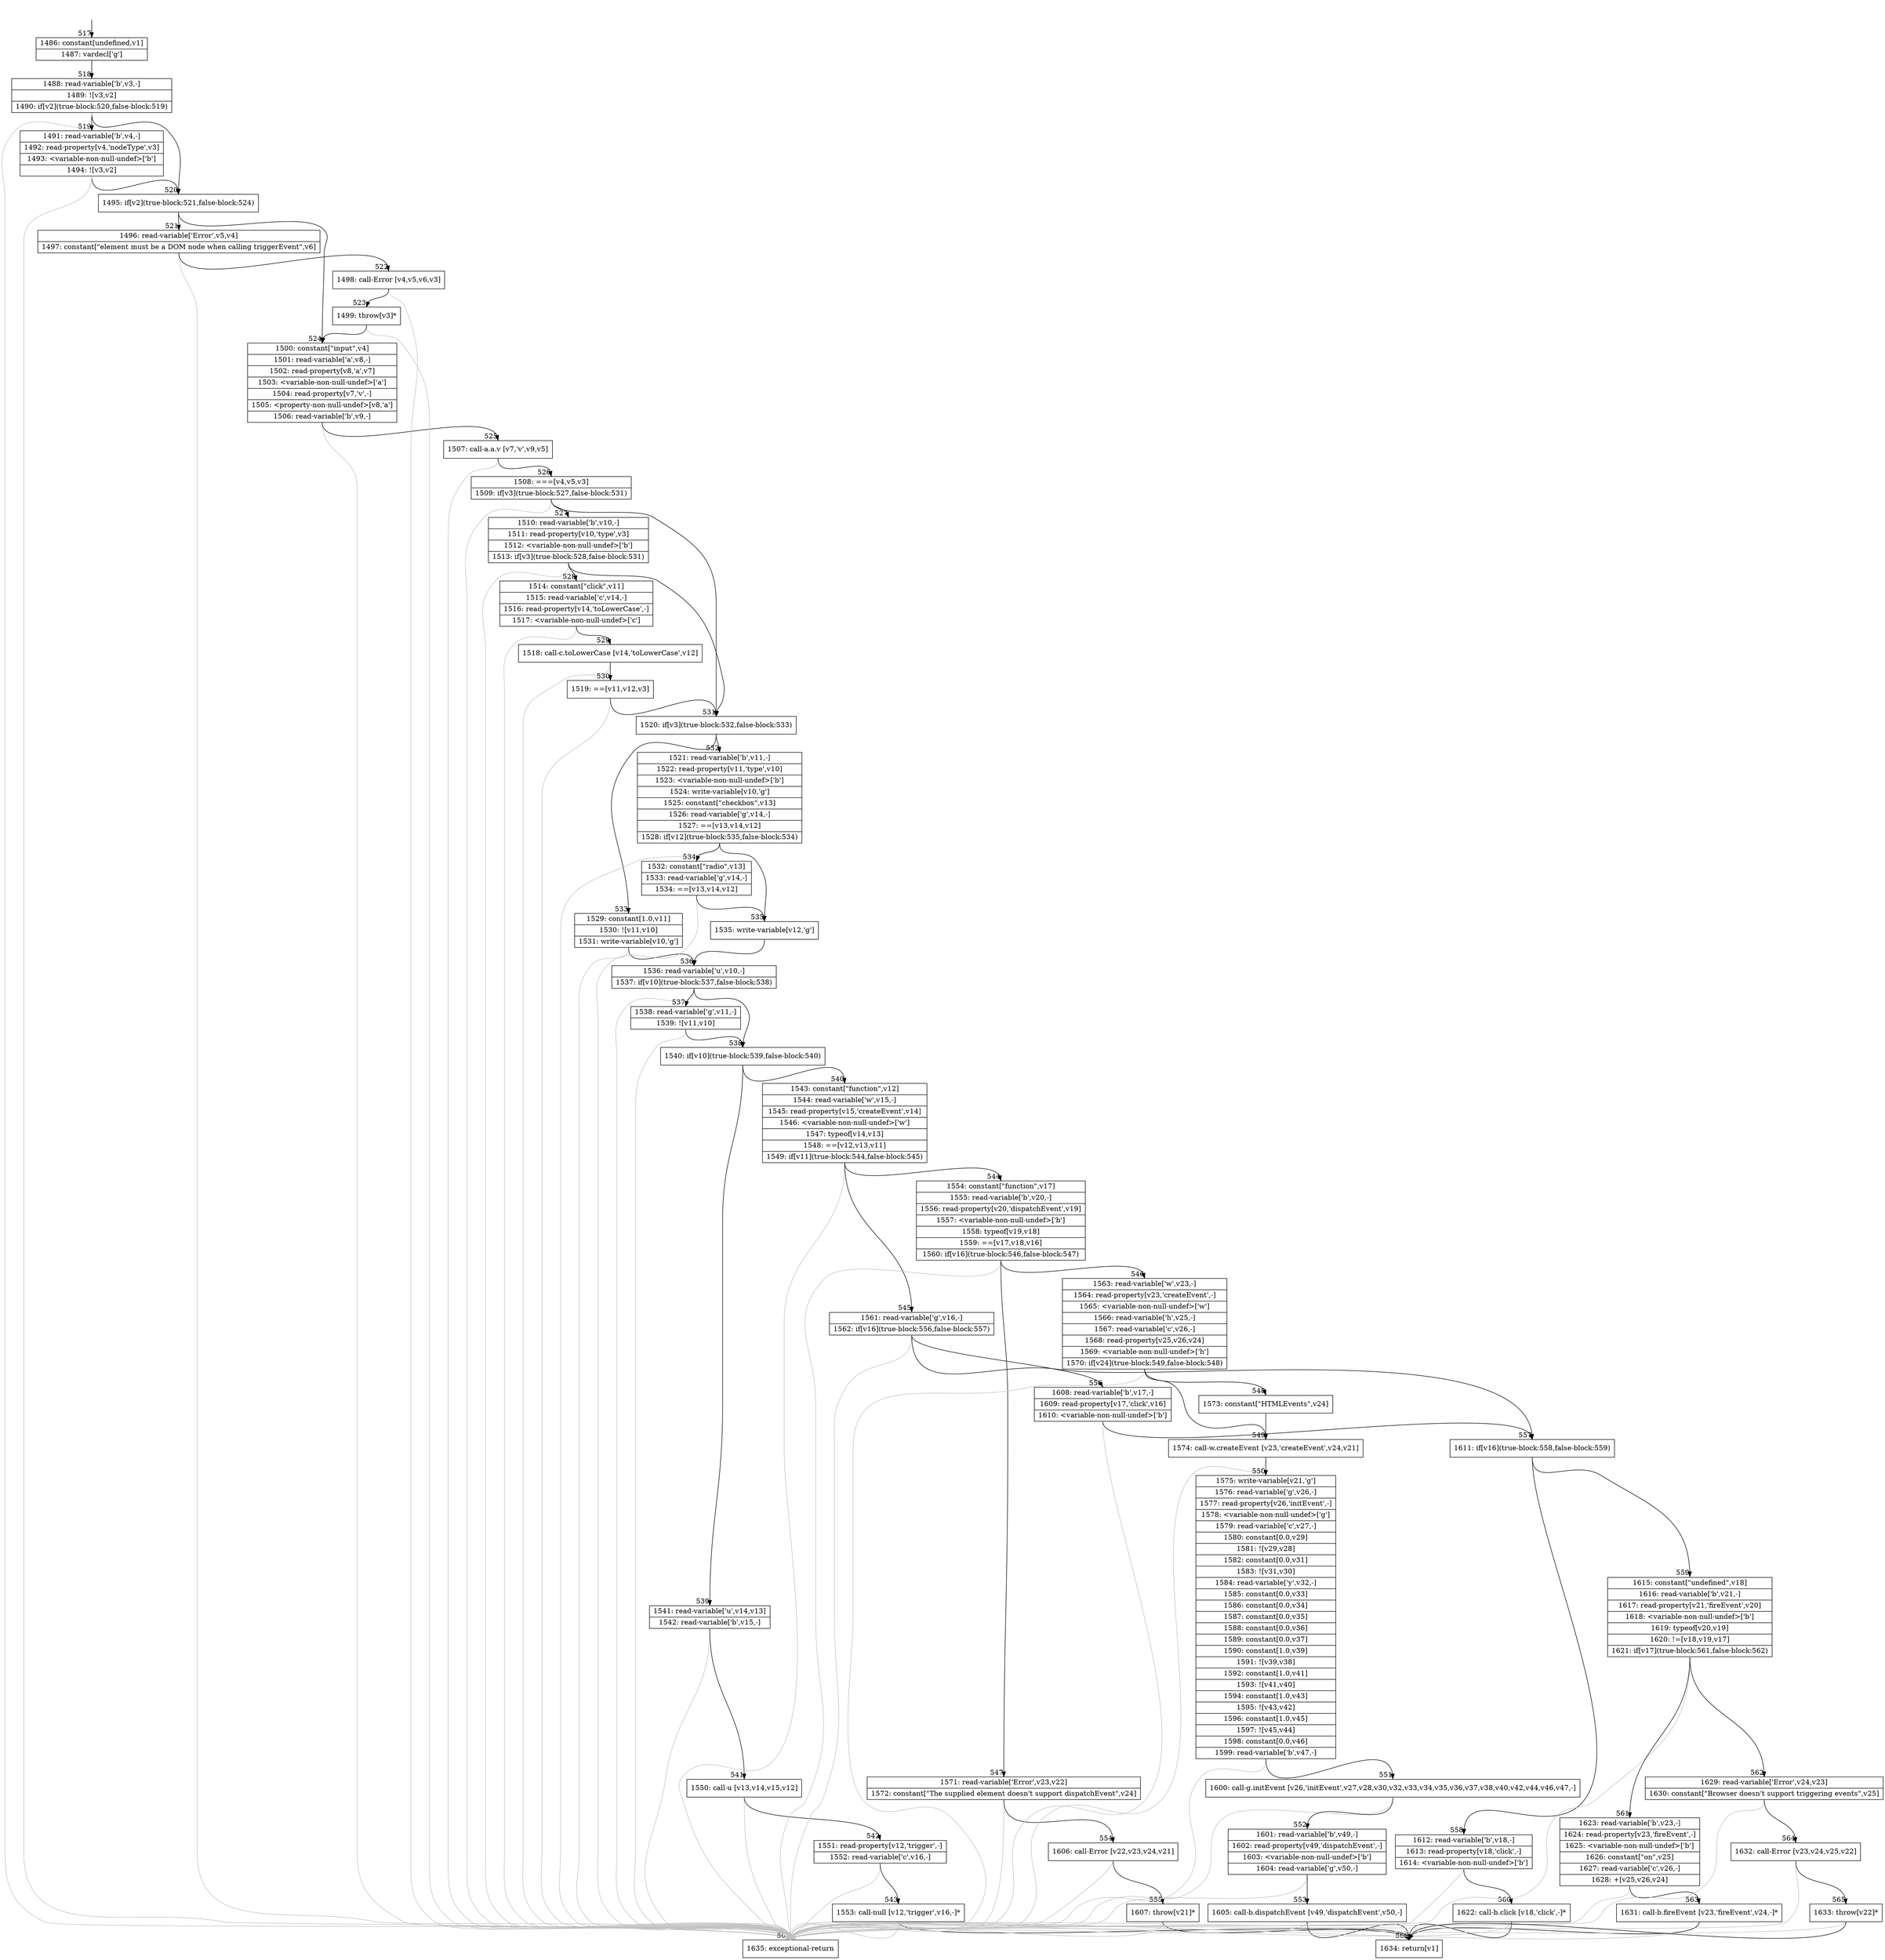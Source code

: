 digraph {
rankdir="TD"
BB_entry50[shape=none,label=""];
BB_entry50 -> BB517 [tailport=s, headport=n, headlabel="    517"]
BB517 [shape=record label="{1486: constant[undefined,v1]|1487: vardecl['g']}" ] 
BB517 -> BB518 [tailport=s, headport=n, headlabel="      518"]
BB518 [shape=record label="{1488: read-variable['b',v3,-]|1489: ![v3,v2]|1490: if[v2](true-block:520,false-block:519)}" ] 
BB518 -> BB520 [tailport=s, headport=n, headlabel="      520"]
BB518 -> BB519 [tailport=s, headport=n, headlabel="      519"]
BB518 -> BB567 [tailport=s, headport=n, color=gray, headlabel="      567"]
BB519 [shape=record label="{1491: read-variable['b',v4,-]|1492: read-property[v4,'nodeType',v3]|1493: \<variable-non-null-undef\>['b']|1494: ![v3,v2]}" ] 
BB519 -> BB520 [tailport=s, headport=n]
BB519 -> BB567 [tailport=s, headport=n, color=gray]
BB520 [shape=record label="{1495: if[v2](true-block:521,false-block:524)}" ] 
BB520 -> BB521 [tailport=s, headport=n, headlabel="      521"]
BB520 -> BB524 [tailport=s, headport=n, headlabel="      524"]
BB521 [shape=record label="{1496: read-variable['Error',v5,v4]|1497: constant[\"element must be a DOM node when calling triggerEvent\",v6]}" ] 
BB521 -> BB522 [tailport=s, headport=n, headlabel="      522"]
BB521 -> BB567 [tailport=s, headport=n, color=gray]
BB522 [shape=record label="{1498: call-Error [v4,v5,v6,v3]}" ] 
BB522 -> BB523 [tailport=s, headport=n, headlabel="      523"]
BB522 -> BB567 [tailport=s, headport=n, color=gray]
BB523 [shape=record label="{1499: throw[v3]*}" ] 
BB523 -> BB524 [tailport=s, headport=n]
BB523 -> BB567 [tailport=s, headport=n, color=gray]
BB524 [shape=record label="{1500: constant[\"input\",v4]|1501: read-variable['a',v8,-]|1502: read-property[v8,'a',v7]|1503: \<variable-non-null-undef\>['a']|1504: read-property[v7,'v',-]|1505: \<property-non-null-undef\>[v8,'a']|1506: read-variable['b',v9,-]}" ] 
BB524 -> BB525 [tailport=s, headport=n, headlabel="      525"]
BB524 -> BB567 [tailport=s, headport=n, color=gray]
BB525 [shape=record label="{1507: call-a.a.v [v7,'v',v9,v5]}" ] 
BB525 -> BB526 [tailport=s, headport=n, headlabel="      526"]
BB525 -> BB567 [tailport=s, headport=n, color=gray]
BB526 [shape=record label="{1508: ===[v4,v5,v3]|1509: if[v3](true-block:527,false-block:531)}" ] 
BB526 -> BB531 [tailport=s, headport=n, headlabel="      531"]
BB526 -> BB527 [tailport=s, headport=n, headlabel="      527"]
BB526 -> BB567 [tailport=s, headport=n, color=gray]
BB527 [shape=record label="{1510: read-variable['b',v10,-]|1511: read-property[v10,'type',v3]|1512: \<variable-non-null-undef\>['b']|1513: if[v3](true-block:528,false-block:531)}" ] 
BB527 -> BB531 [tailport=s, headport=n]
BB527 -> BB528 [tailport=s, headport=n, headlabel="      528"]
BB527 -> BB567 [tailport=s, headport=n, color=gray]
BB528 [shape=record label="{1514: constant[\"click\",v11]|1515: read-variable['c',v14,-]|1516: read-property[v14,'toLowerCase',-]|1517: \<variable-non-null-undef\>['c']}" ] 
BB528 -> BB529 [tailport=s, headport=n, headlabel="      529"]
BB528 -> BB567 [tailport=s, headport=n, color=gray]
BB529 [shape=record label="{1518: call-c.toLowerCase [v14,'toLowerCase',v12]}" ] 
BB529 -> BB530 [tailport=s, headport=n, headlabel="      530"]
BB529 -> BB567 [tailport=s, headport=n, color=gray]
BB530 [shape=record label="{1519: ==[v11,v12,v3]}" ] 
BB530 -> BB531 [tailport=s, headport=n]
BB530 -> BB567 [tailport=s, headport=n, color=gray]
BB531 [shape=record label="{1520: if[v3](true-block:532,false-block:533)}" ] 
BB531 -> BB532 [tailport=s, headport=n, headlabel="      532"]
BB531 -> BB533 [tailport=s, headport=n, headlabel="      533"]
BB532 [shape=record label="{1521: read-variable['b',v11,-]|1522: read-property[v11,'type',v10]|1523: \<variable-non-null-undef\>['b']|1524: write-variable[v10,'g']|1525: constant[\"checkbox\",v13]|1526: read-variable['g',v14,-]|1527: ==[v13,v14,v12]|1528: if[v12](true-block:535,false-block:534)}" ] 
BB532 -> BB535 [tailport=s, headport=n, headlabel="      535"]
BB532 -> BB534 [tailport=s, headport=n, headlabel="      534"]
BB532 -> BB567 [tailport=s, headport=n, color=gray]
BB533 [shape=record label="{1529: constant[1.0,v11]|1530: ![v11,v10]|1531: write-variable[v10,'g']}" ] 
BB533 -> BB536 [tailport=s, headport=n, headlabel="      536"]
BB533 -> BB567 [tailport=s, headport=n, color=gray]
BB534 [shape=record label="{1532: constant[\"radio\",v13]|1533: read-variable['g',v14,-]|1534: ==[v13,v14,v12]}" ] 
BB534 -> BB535 [tailport=s, headport=n]
BB534 -> BB567 [tailport=s, headport=n, color=gray]
BB535 [shape=record label="{1535: write-variable[v12,'g']}" ] 
BB535 -> BB536 [tailport=s, headport=n]
BB536 [shape=record label="{1536: read-variable['u',v10,-]|1537: if[v10](true-block:537,false-block:538)}" ] 
BB536 -> BB538 [tailport=s, headport=n, headlabel="      538"]
BB536 -> BB537 [tailport=s, headport=n, headlabel="      537"]
BB536 -> BB567 [tailport=s, headport=n, color=gray]
BB537 [shape=record label="{1538: read-variable['g',v11,-]|1539: ![v11,v10]}" ] 
BB537 -> BB538 [tailport=s, headport=n]
BB537 -> BB567 [tailport=s, headport=n, color=gray]
BB538 [shape=record label="{1540: if[v10](true-block:539,false-block:540)}" ] 
BB538 -> BB539 [tailport=s, headport=n, headlabel="      539"]
BB538 -> BB540 [tailport=s, headport=n, headlabel="      540"]
BB539 [shape=record label="{1541: read-variable['u',v14,v13]|1542: read-variable['b',v15,-]}" ] 
BB539 -> BB541 [tailport=s, headport=n, headlabel="      541"]
BB539 -> BB567 [tailport=s, headport=n, color=gray]
BB540 [shape=record label="{1543: constant[\"function\",v12]|1544: read-variable['w',v15,-]|1545: read-property[v15,'createEvent',v14]|1546: \<variable-non-null-undef\>['w']|1547: typeof[v14,v13]|1548: ==[v12,v13,v11]|1549: if[v11](true-block:544,false-block:545)}" ] 
BB540 -> BB544 [tailport=s, headport=n, headlabel="      544"]
BB540 -> BB545 [tailport=s, headport=n, headlabel="      545"]
BB540 -> BB567 [tailport=s, headport=n, color=gray]
BB541 [shape=record label="{1550: call-u [v13,v14,v15,v12]}" ] 
BB541 -> BB542 [tailport=s, headport=n, headlabel="      542"]
BB541 -> BB567 [tailport=s, headport=n, color=gray]
BB542 [shape=record label="{1551: read-property[v12,'trigger',-]|1552: read-variable['c',v16,-]}" ] 
BB542 -> BB543 [tailport=s, headport=n, headlabel="      543"]
BB542 -> BB567 [tailport=s, headport=n, color=gray]
BB543 [shape=record label="{1553: call-null [v12,'trigger',v16,-]*}" ] 
BB543 -> BB566 [tailport=s, headport=n, headlabel="      566"]
BB543 -> BB567 [tailport=s, headport=n, color=gray]
BB544 [shape=record label="{1554: constant[\"function\",v17]|1555: read-variable['b',v20,-]|1556: read-property[v20,'dispatchEvent',v19]|1557: \<variable-non-null-undef\>['b']|1558: typeof[v19,v18]|1559: ==[v17,v18,v16]|1560: if[v16](true-block:546,false-block:547)}" ] 
BB544 -> BB546 [tailport=s, headport=n, headlabel="      546"]
BB544 -> BB547 [tailport=s, headport=n, headlabel="      547"]
BB544 -> BB567 [tailport=s, headport=n, color=gray]
BB545 [shape=record label="{1561: read-variable['g',v16,-]|1562: if[v16](true-block:556,false-block:557)}" ] 
BB545 -> BB557 [tailport=s, headport=n, headlabel="      557"]
BB545 -> BB556 [tailport=s, headport=n, headlabel="      556"]
BB545 -> BB567 [tailport=s, headport=n, color=gray]
BB546 [shape=record label="{1563: read-variable['w',v23,-]|1564: read-property[v23,'createEvent',-]|1565: \<variable-non-null-undef\>['w']|1566: read-variable['h',v25,-]|1567: read-variable['c',v26,-]|1568: read-property[v25,v26,v24]|1569: \<variable-non-null-undef\>['h']|1570: if[v24](true-block:549,false-block:548)}" ] 
BB546 -> BB549 [tailport=s, headport=n, headlabel="      549"]
BB546 -> BB548 [tailport=s, headport=n, headlabel="      548"]
BB546 -> BB567 [tailport=s, headport=n, color=gray]
BB547 [shape=record label="{1571: read-variable['Error',v23,v22]|1572: constant[\"The supplied element doesn't support dispatchEvent\",v24]}" ] 
BB547 -> BB554 [tailport=s, headport=n, headlabel="      554"]
BB547 -> BB567 [tailport=s, headport=n, color=gray]
BB548 [shape=record label="{1573: constant[\"HTMLEvents\",v24]}" ] 
BB548 -> BB549 [tailport=s, headport=n]
BB549 [shape=record label="{1574: call-w.createEvent [v23,'createEvent',v24,v21]}" ] 
BB549 -> BB550 [tailport=s, headport=n, headlabel="      550"]
BB549 -> BB567 [tailport=s, headport=n, color=gray]
BB550 [shape=record label="{1575: write-variable[v21,'g']|1576: read-variable['g',v26,-]|1577: read-property[v26,'initEvent',-]|1578: \<variable-non-null-undef\>['g']|1579: read-variable['c',v27,-]|1580: constant[0.0,v29]|1581: ![v29,v28]|1582: constant[0.0,v31]|1583: ![v31,v30]|1584: read-variable['y',v32,-]|1585: constant[0.0,v33]|1586: constant[0.0,v34]|1587: constant[0.0,v35]|1588: constant[0.0,v36]|1589: constant[0.0,v37]|1590: constant[1.0,v39]|1591: ![v39,v38]|1592: constant[1.0,v41]|1593: ![v41,v40]|1594: constant[1.0,v43]|1595: ![v43,v42]|1596: constant[1.0,v45]|1597: ![v45,v44]|1598: constant[0.0,v46]|1599: read-variable['b',v47,-]}" ] 
BB550 -> BB551 [tailport=s, headport=n, headlabel="      551"]
BB550 -> BB567 [tailport=s, headport=n, color=gray]
BB551 [shape=record label="{1600: call-g.initEvent [v26,'initEvent',v27,v28,v30,v32,v33,v34,v35,v36,v37,v38,v40,v42,v44,v46,v47,-]}" ] 
BB551 -> BB552 [tailport=s, headport=n, headlabel="      552"]
BB551 -> BB567 [tailport=s, headport=n, color=gray]
BB552 [shape=record label="{1601: read-variable['b',v49,-]|1602: read-property[v49,'dispatchEvent',-]|1603: \<variable-non-null-undef\>['b']|1604: read-variable['g',v50,-]}" ] 
BB552 -> BB553 [tailport=s, headport=n, headlabel="      553"]
BB552 -> BB567 [tailport=s, headport=n, color=gray]
BB553 [shape=record label="{1605: call-b.dispatchEvent [v49,'dispatchEvent',v50,-]}" ] 
BB553 -> BB566 [tailport=s, headport=n]
BB553 -> BB567 [tailport=s, headport=n, color=gray]
BB554 [shape=record label="{1606: call-Error [v22,v23,v24,v21]}" ] 
BB554 -> BB555 [tailport=s, headport=n, headlabel="      555"]
BB554 -> BB567 [tailport=s, headport=n, color=gray]
BB555 [shape=record label="{1607: throw[v21]*}" ] 
BB555 -> BB566 [tailport=s, headport=n]
BB555 -> BB567 [tailport=s, headport=n, color=gray]
BB556 [shape=record label="{1608: read-variable['b',v17,-]|1609: read-property[v17,'click',v16]|1610: \<variable-non-null-undef\>['b']}" ] 
BB556 -> BB557 [tailport=s, headport=n]
BB556 -> BB567 [tailport=s, headport=n, color=gray]
BB557 [shape=record label="{1611: if[v16](true-block:558,false-block:559)}" ] 
BB557 -> BB558 [tailport=s, headport=n, headlabel="      558"]
BB557 -> BB559 [tailport=s, headport=n, headlabel="      559"]
BB558 [shape=record label="{1612: read-variable['b',v18,-]|1613: read-property[v18,'click',-]|1614: \<variable-non-null-undef\>['b']}" ] 
BB558 -> BB560 [tailport=s, headport=n, headlabel="      560"]
BB558 -> BB567 [tailport=s, headport=n, color=gray]
BB559 [shape=record label="{1615: constant[\"undefined\",v18]|1616: read-variable['b',v21,-]|1617: read-property[v21,'fireEvent',v20]|1618: \<variable-non-null-undef\>['b']|1619: typeof[v20,v19]|1620: !=[v18,v19,v17]|1621: if[v17](true-block:561,false-block:562)}" ] 
BB559 -> BB561 [tailport=s, headport=n, headlabel="      561"]
BB559 -> BB562 [tailport=s, headport=n, headlabel="      562"]
BB559 -> BB567 [tailport=s, headport=n, color=gray]
BB560 [shape=record label="{1622: call-b.click [v18,'click',-]*}" ] 
BB560 -> BB566 [tailport=s, headport=n]
BB560 -> BB567 [tailport=s, headport=n, color=gray]
BB561 [shape=record label="{1623: read-variable['b',v23,-]|1624: read-property[v23,'fireEvent',-]|1625: \<variable-non-null-undef\>['b']|1626: constant[\"on\",v25]|1627: read-variable['c',v26,-]|1628: +[v25,v26,v24]}" ] 
BB561 -> BB563 [tailport=s, headport=n, headlabel="      563"]
BB561 -> BB567 [tailport=s, headport=n, color=gray]
BB562 [shape=record label="{1629: read-variable['Error',v24,v23]|1630: constant[\"Browser doesn't support triggering events\",v25]}" ] 
BB562 -> BB564 [tailport=s, headport=n, headlabel="      564"]
BB562 -> BB567 [tailport=s, headport=n, color=gray]
BB563 [shape=record label="{1631: call-b.fireEvent [v23,'fireEvent',v24,-]*}" ] 
BB563 -> BB566 [tailport=s, headport=n]
BB563 -> BB567 [tailport=s, headport=n, color=gray]
BB564 [shape=record label="{1632: call-Error [v23,v24,v25,v22]}" ] 
BB564 -> BB565 [tailport=s, headport=n, headlabel="      565"]
BB564 -> BB567 [tailport=s, headport=n, color=gray]
BB565 [shape=record label="{1633: throw[v22]*}" ] 
BB565 -> BB566 [tailport=s, headport=n]
BB565 -> BB567 [tailport=s, headport=n, color=gray]
BB566 [shape=record label="{1634: return[v1]}" ] 
BB567 [shape=record label="{1635: exceptional-return}" ] 
}
